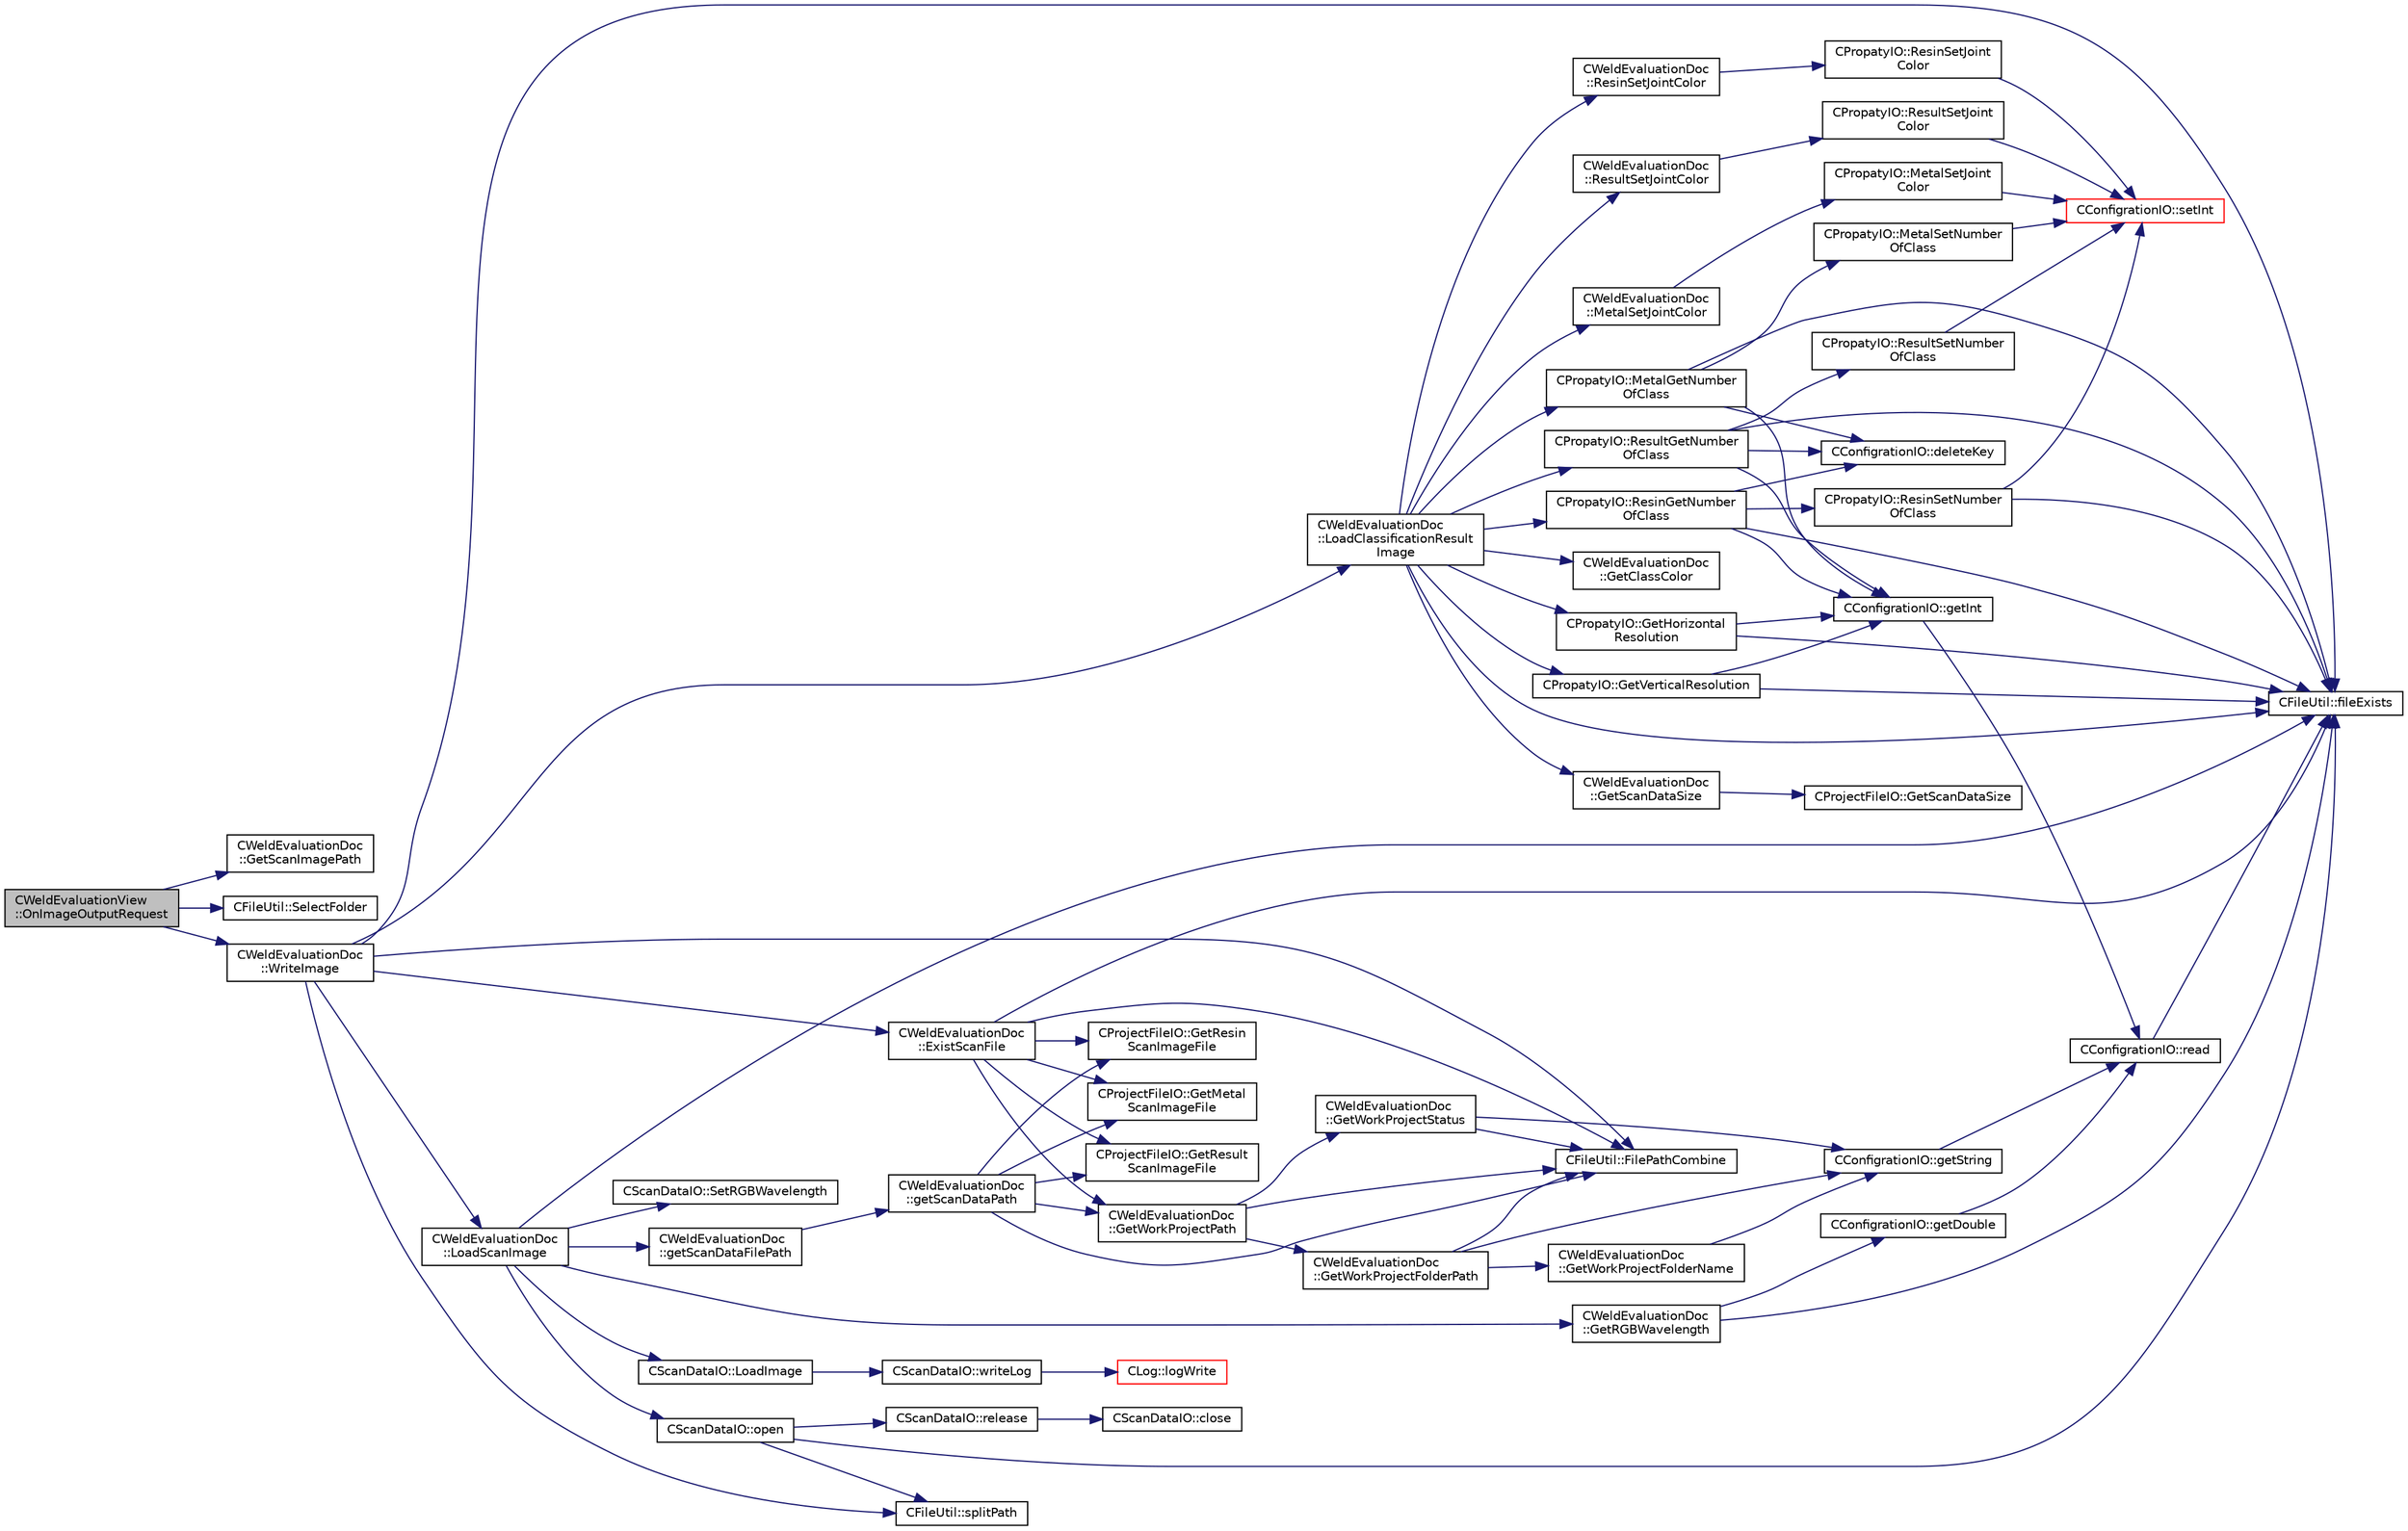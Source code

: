 digraph "CWeldEvaluationView::OnImageOutputRequest"
{
 // LATEX_PDF_SIZE
  edge [fontname="Helvetica",fontsize="10",labelfontname="Helvetica",labelfontsize="10"];
  node [fontname="Helvetica",fontsize="10",shape=record];
  rankdir="LR";
  Node1 [label="CWeldEvaluationView\l::OnImageOutputRequest",height=0.2,width=0.4,color="black", fillcolor="grey75", style="filled", fontcolor="black",tooltip="画像出力要求"];
  Node1 -> Node2 [color="midnightblue",fontsize="10",style="solid",fontname="Helvetica"];
  Node2 [label="CWeldEvaluationDoc\l::GetScanImagePath",height=0.2,width=0.4,color="black", fillcolor="white", style="filled",URL="$class_c_weld_evaluation_doc.html#a3a1305db13ed5cb73a6debfd0b67c89a",tooltip="プロジェクトからのスキャンイメージファイルパス取得"];
  Node1 -> Node3 [color="midnightblue",fontsize="10",style="solid",fontname="Helvetica"];
  Node3 [label="CFileUtil::SelectFolder",height=0.2,width=0.4,color="black", fillcolor="white", style="filled",URL="$class_c_file_util.html#addb1b54c1b8a2a289da96fc5c7705a21",tooltip="フォルダ選択"];
  Node1 -> Node4 [color="midnightblue",fontsize="10",style="solid",fontname="Helvetica"];
  Node4 [label="CWeldEvaluationDoc\l::WriteImage",height=0.2,width=0.4,color="black", fillcolor="white", style="filled",URL="$class_c_weld_evaluation_doc.html#a898813fc506ac6765717271c8d944663",tooltip="スキャンイメージの保存"];
  Node4 -> Node5 [color="midnightblue",fontsize="10",style="solid",fontname="Helvetica"];
  Node5 [label="CWeldEvaluationDoc\l::ExistScanFile",height=0.2,width=0.4,color="black", fillcolor="white", style="filled",URL="$class_c_weld_evaluation_doc.html#a41aafce3ebbfa44a9741100ed1134583",tooltip="スキャンファイルの設定有無判定"];
  Node5 -> Node6 [color="midnightblue",fontsize="10",style="solid",fontname="Helvetica"];
  Node6 [label="CFileUtil::fileExists",height=0.2,width=0.4,color="black", fillcolor="white", style="filled",URL="$class_c_file_util.html#a9a8b3e89af30c1826d518719aad2c3df",tooltip="ファイルが存在するかを確認する"];
  Node5 -> Node7 [color="midnightblue",fontsize="10",style="solid",fontname="Helvetica"];
  Node7 [label="CFileUtil::FilePathCombine",height=0.2,width=0.4,color="black", fillcolor="white", style="filled",URL="$class_c_file_util.html#abc548d0aa8583bfd6f185c08711b1ec7",tooltip="ファイルパスの作成"];
  Node5 -> Node8 [color="midnightblue",fontsize="10",style="solid",fontname="Helvetica"];
  Node8 [label="CProjectFileIO::GetMetal\lScanImageFile",height=0.2,width=0.4,color="black", fillcolor="white", style="filled",URL="$class_c_project_file_i_o.html#a9b2b2b42f5c25ec3e352dd5b2226b8a2",tooltip="金属面スキャン画像ファイル名の取得"];
  Node5 -> Node9 [color="midnightblue",fontsize="10",style="solid",fontname="Helvetica"];
  Node9 [label="CProjectFileIO::GetResin\lScanImageFile",height=0.2,width=0.4,color="black", fillcolor="white", style="filled",URL="$class_c_project_file_i_o.html#a4c86e9e72a5fdb38be8698a214f4a21e",tooltip="樹脂面スキャン画像ファイル名の取得"];
  Node5 -> Node10 [color="midnightblue",fontsize="10",style="solid",fontname="Helvetica"];
  Node10 [label="CProjectFileIO::GetResult\lScanImageFile",height=0.2,width=0.4,color="black", fillcolor="white", style="filled",URL="$class_c_project_file_i_o.html#ae329fa86b9074317f82eb6fb80d03f37",tooltip="接合結果画像スキャン画像ファイル名の取得"];
  Node5 -> Node11 [color="midnightblue",fontsize="10",style="solid",fontname="Helvetica"];
  Node11 [label="CWeldEvaluationDoc\l::GetWorkProjectPath",height=0.2,width=0.4,color="black", fillcolor="white", style="filled",URL="$class_c_weld_evaluation_doc.html#ab9b811efdecb8b32d42d8eaeba752b23",tooltip="ワークプロジェクトパスの取得"];
  Node11 -> Node7 [color="midnightblue",fontsize="10",style="solid",fontname="Helvetica"];
  Node11 -> Node12 [color="midnightblue",fontsize="10",style="solid",fontname="Helvetica"];
  Node12 [label="CWeldEvaluationDoc\l::GetWorkProjectFolderPath",height=0.2,width=0.4,color="black", fillcolor="white", style="filled",URL="$class_c_weld_evaluation_doc.html#ad87e80d1bd51455408e6b782912c3036",tooltip="ワークプロジェクトのルートパス取得"];
  Node12 -> Node7 [color="midnightblue",fontsize="10",style="solid",fontname="Helvetica"];
  Node12 -> Node13 [color="midnightblue",fontsize="10",style="solid",fontname="Helvetica"];
  Node13 [label="CConfigrationIO::getString",height=0.2,width=0.4,color="black", fillcolor="white", style="filled",URL="$class_c_configration_i_o.html#a1c72779785c9de9ab2525d7320d12658",tooltip="指定セクションのキー値（文字列）を取得"];
  Node13 -> Node14 [color="midnightblue",fontsize="10",style="solid",fontname="Helvetica"];
  Node14 [label="CConfigrationIO::read",height=0.2,width=0.4,color="black", fillcolor="white", style="filled",URL="$class_c_configration_i_o.html#a73ecbb6f7141bad005e290e9f48c576f",tooltip="指定セクションのキー値を取得"];
  Node14 -> Node6 [color="midnightblue",fontsize="10",style="solid",fontname="Helvetica"];
  Node12 -> Node15 [color="midnightblue",fontsize="10",style="solid",fontname="Helvetica"];
  Node15 [label="CWeldEvaluationDoc\l::GetWorkProjectFolderName",height=0.2,width=0.4,color="black", fillcolor="white", style="filled",URL="$class_c_weld_evaluation_doc.html#a257f53f62470c8a5bde34819d1843362",tooltip="ワークプロジェクト名の取得"];
  Node15 -> Node13 [color="midnightblue",fontsize="10",style="solid",fontname="Helvetica"];
  Node11 -> Node16 [color="midnightblue",fontsize="10",style="solid",fontname="Helvetica"];
  Node16 [label="CWeldEvaluationDoc\l::GetWorkProjectStatus",height=0.2,width=0.4,color="black", fillcolor="white", style="filled",URL="$class_c_weld_evaluation_doc.html#a827c581753a1e8dab5c6a6437e8d1696",tooltip="プロジェクトステータス取得"];
  Node16 -> Node7 [color="midnightblue",fontsize="10",style="solid",fontname="Helvetica"];
  Node16 -> Node13 [color="midnightblue",fontsize="10",style="solid",fontname="Helvetica"];
  Node4 -> Node6 [color="midnightblue",fontsize="10",style="solid",fontname="Helvetica"];
  Node4 -> Node7 [color="midnightblue",fontsize="10",style="solid",fontname="Helvetica"];
  Node4 -> Node17 [color="midnightblue",fontsize="10",style="solid",fontname="Helvetica"];
  Node17 [label="CWeldEvaluationDoc\l::LoadClassificationResult\lImage",height=0.2,width=0.4,color="black", fillcolor="white", style="filled",URL="$class_c_weld_evaluation_doc.html#a8cccd8cb66df552066d96c31b9255389",tooltip="分類結果の画像データ取得"];
  Node17 -> Node6 [color="midnightblue",fontsize="10",style="solid",fontname="Helvetica"];
  Node17 -> Node18 [color="midnightblue",fontsize="10",style="solid",fontname="Helvetica"];
  Node18 [label="CWeldEvaluationDoc\l::GetClassColor",height=0.2,width=0.4,color="black", fillcolor="white", style="filled",URL="$class_c_weld_evaluation_doc.html#aa987b313bea18fb37c1b7b7c778c0e71",tooltip="クラスに対応する色の取得"];
  Node17 -> Node19 [color="midnightblue",fontsize="10",style="solid",fontname="Helvetica"];
  Node19 [label="CPropatyIO::GetHorizontal\lResolution",height=0.2,width=0.4,color="black", fillcolor="white", style="filled",URL="$class_c_propaty_i_o.html#a39ef807cadcf61a48b387e47ca5bdfde",tooltip="横方向の解像度の取得"];
  Node19 -> Node6 [color="midnightblue",fontsize="10",style="solid",fontname="Helvetica"];
  Node19 -> Node20 [color="midnightblue",fontsize="10",style="solid",fontname="Helvetica"];
  Node20 [label="CConfigrationIO::getInt",height=0.2,width=0.4,color="black", fillcolor="white", style="filled",URL="$class_c_configration_i_o.html#a60d2dbaa282946adcc42ebd04fc08805",tooltip="指定セクションのキー値（整数）を取得"];
  Node20 -> Node14 [color="midnightblue",fontsize="10",style="solid",fontname="Helvetica"];
  Node17 -> Node21 [color="midnightblue",fontsize="10",style="solid",fontname="Helvetica"];
  Node21 [label="CWeldEvaluationDoc\l::GetScanDataSize",height=0.2,width=0.4,color="black", fillcolor="white", style="filled",URL="$class_c_weld_evaluation_doc.html#a8af3aff5f5a24234512bb784fc4df822",tooltip="プロジェクトからスキャンデータの縦横サイズの取得"];
  Node21 -> Node22 [color="midnightblue",fontsize="10",style="solid",fontname="Helvetica"];
  Node22 [label="CProjectFileIO::GetScanDataSize",height=0.2,width=0.4,color="black", fillcolor="white", style="filled",URL="$class_c_project_file_i_o.html#a8edee7c70a837ef023b2356cf41f1055",tooltip="スキャンデータのサイズ取得"];
  Node17 -> Node23 [color="midnightblue",fontsize="10",style="solid",fontname="Helvetica"];
  Node23 [label="CPropatyIO::GetVerticalResolution",height=0.2,width=0.4,color="black", fillcolor="white", style="filled",URL="$class_c_propaty_i_o.html#a6cc4479cfd0b46ed6189985fcf02bbad",tooltip="縦方向の解像度の取得"];
  Node23 -> Node6 [color="midnightblue",fontsize="10",style="solid",fontname="Helvetica"];
  Node23 -> Node20 [color="midnightblue",fontsize="10",style="solid",fontname="Helvetica"];
  Node17 -> Node24 [color="midnightblue",fontsize="10",style="solid",fontname="Helvetica"];
  Node24 [label="CPropatyIO::MetalGetNumber\lOfClass",height=0.2,width=0.4,color="black", fillcolor="white", style="filled",URL="$class_c_propaty_i_o.html#a16a55c3db357af77e875c008c5837dee",tooltip="金属面の分類数の取得"];
  Node24 -> Node25 [color="midnightblue",fontsize="10",style="solid",fontname="Helvetica"];
  Node25 [label="CConfigrationIO::deleteKey",height=0.2,width=0.4,color="black", fillcolor="white", style="filled",URL="$class_c_configration_i_o.html#a502e7c8a4d1a173bf0637e9704ebd980",tooltip="指定セクションのキーにを削除"];
  Node24 -> Node6 [color="midnightblue",fontsize="10",style="solid",fontname="Helvetica"];
  Node24 -> Node20 [color="midnightblue",fontsize="10",style="solid",fontname="Helvetica"];
  Node24 -> Node26 [color="midnightblue",fontsize="10",style="solid",fontname="Helvetica"];
  Node26 [label="CPropatyIO::MetalSetNumber\lOfClass",height=0.2,width=0.4,color="black", fillcolor="white", style="filled",URL="$class_c_propaty_i_o.html#ab263d6b737c5fb9a6a75a8319506cddb",tooltip="金属面の分類数の設定"];
  Node26 -> Node27 [color="midnightblue",fontsize="10",style="solid",fontname="Helvetica"];
  Node27 [label="CConfigrationIO::setInt",height=0.2,width=0.4,color="red", fillcolor="white", style="filled",URL="$class_c_configration_i_o.html#ae2b2f069a5eb2e6e40db50c09d6f71a5",tooltip="指定セクションのキーに整数値を設定"];
  Node17 -> Node29 [color="midnightblue",fontsize="10",style="solid",fontname="Helvetica"];
  Node29 [label="CWeldEvaluationDoc\l::MetalSetJointColor",height=0.2,width=0.4,color="black", fillcolor="white", style="filled",URL="$class_c_weld_evaluation_doc.html#a0dcfe2f1565b1e4cea83f0ba1deb540c",tooltip="金属面の接合色の設定"];
  Node29 -> Node30 [color="midnightblue",fontsize="10",style="solid",fontname="Helvetica"];
  Node30 [label="CPropatyIO::MetalSetJoint\lColor",height=0.2,width=0.4,color="black", fillcolor="white", style="filled",URL="$class_c_propaty_i_o.html#a51608d8b45c5cc2bb21e34b6677244f0",tooltip="金属面の接合色の設定"];
  Node30 -> Node27 [color="midnightblue",fontsize="10",style="solid",fontname="Helvetica"];
  Node17 -> Node31 [color="midnightblue",fontsize="10",style="solid",fontname="Helvetica"];
  Node31 [label="CPropatyIO::ResinGetNumber\lOfClass",height=0.2,width=0.4,color="black", fillcolor="white", style="filled",URL="$class_c_propaty_i_o.html#a4ccce7edae07c0d331960ca1104aa375",tooltip="樹脂面の分類数の取得"];
  Node31 -> Node25 [color="midnightblue",fontsize="10",style="solid",fontname="Helvetica"];
  Node31 -> Node6 [color="midnightblue",fontsize="10",style="solid",fontname="Helvetica"];
  Node31 -> Node20 [color="midnightblue",fontsize="10",style="solid",fontname="Helvetica"];
  Node31 -> Node32 [color="midnightblue",fontsize="10",style="solid",fontname="Helvetica"];
  Node32 [label="CPropatyIO::ResinSetNumber\lOfClass",height=0.2,width=0.4,color="black", fillcolor="white", style="filled",URL="$class_c_propaty_i_o.html#a6a2f279575582b3b5fd0fc78d44313bf",tooltip="樹脂面の分類数の設定"];
  Node32 -> Node6 [color="midnightblue",fontsize="10",style="solid",fontname="Helvetica"];
  Node32 -> Node27 [color="midnightblue",fontsize="10",style="solid",fontname="Helvetica"];
  Node17 -> Node33 [color="midnightblue",fontsize="10",style="solid",fontname="Helvetica"];
  Node33 [label="CWeldEvaluationDoc\l::ResinSetJointColor",height=0.2,width=0.4,color="black", fillcolor="white", style="filled",URL="$class_c_weld_evaluation_doc.html#aaf723bdc82ec7ede125b473a0ba36672",tooltip="樹脂面の接合色の設定"];
  Node33 -> Node34 [color="midnightblue",fontsize="10",style="solid",fontname="Helvetica"];
  Node34 [label="CPropatyIO::ResinSetJoint\lColor",height=0.2,width=0.4,color="black", fillcolor="white", style="filled",URL="$class_c_propaty_i_o.html#a7d32eed90f0a3eab1ae76df4c2d0c643",tooltip="樹脂面の接合色の設定"];
  Node34 -> Node27 [color="midnightblue",fontsize="10",style="solid",fontname="Helvetica"];
  Node17 -> Node35 [color="midnightblue",fontsize="10",style="solid",fontname="Helvetica"];
  Node35 [label="CPropatyIO::ResultGetNumber\lOfClass",height=0.2,width=0.4,color="black", fillcolor="white", style="filled",URL="$class_c_propaty_i_o.html#a3c255aa66e4a529223b8fc4dcaf4df18",tooltip="接合結果の分類数の取得"];
  Node35 -> Node25 [color="midnightblue",fontsize="10",style="solid",fontname="Helvetica"];
  Node35 -> Node6 [color="midnightblue",fontsize="10",style="solid",fontname="Helvetica"];
  Node35 -> Node20 [color="midnightblue",fontsize="10",style="solid",fontname="Helvetica"];
  Node35 -> Node36 [color="midnightblue",fontsize="10",style="solid",fontname="Helvetica"];
  Node36 [label="CPropatyIO::ResultSetNumber\lOfClass",height=0.2,width=0.4,color="black", fillcolor="white", style="filled",URL="$class_c_propaty_i_o.html#a5d8a3b2d8be1e1c95293c525278ccc4b",tooltip="接合結果の分類数の設定"];
  Node36 -> Node27 [color="midnightblue",fontsize="10",style="solid",fontname="Helvetica"];
  Node17 -> Node37 [color="midnightblue",fontsize="10",style="solid",fontname="Helvetica"];
  Node37 [label="CWeldEvaluationDoc\l::ResultSetJointColor",height=0.2,width=0.4,color="black", fillcolor="white", style="filled",URL="$class_c_weld_evaluation_doc.html#a0f2821f9a37db33b82a9d9dccda92c81",tooltip="接合結果の接合色の設定"];
  Node37 -> Node38 [color="midnightblue",fontsize="10",style="solid",fontname="Helvetica"];
  Node38 [label="CPropatyIO::ResultSetJoint\lColor",height=0.2,width=0.4,color="black", fillcolor="white", style="filled",URL="$class_c_propaty_i_o.html#a16b3e539746c24e961b939c92634938c",tooltip="接合結果の接合色の設定"];
  Node38 -> Node27 [color="midnightblue",fontsize="10",style="solid",fontname="Helvetica"];
  Node4 -> Node39 [color="midnightblue",fontsize="10",style="solid",fontname="Helvetica"];
  Node39 [label="CWeldEvaluationDoc\l::LoadScanImage",height=0.2,width=0.4,color="black", fillcolor="white", style="filled",URL="$class_c_weld_evaluation_doc.html#a7b289ccf358a0ad255596c59196a3bd0",tooltip="スキャンデータイメージの取得"];
  Node39 -> Node6 [color="midnightblue",fontsize="10",style="solid",fontname="Helvetica"];
  Node39 -> Node40 [color="midnightblue",fontsize="10",style="solid",fontname="Helvetica"];
  Node40 [label="CWeldEvaluationDoc\l::GetRGBWavelength",height=0.2,width=0.4,color="black", fillcolor="white", style="filled",URL="$class_c_weld_evaluation_doc.html#ae577258982004882884d764ae48164eb",tooltip="RGBに対応する波長の取得"];
  Node40 -> Node6 [color="midnightblue",fontsize="10",style="solid",fontname="Helvetica"];
  Node40 -> Node41 [color="midnightblue",fontsize="10",style="solid",fontname="Helvetica"];
  Node41 [label="CConfigrationIO::getDouble",height=0.2,width=0.4,color="black", fillcolor="white", style="filled",URL="$class_c_configration_i_o.html#a460fe4c9b31d05649b998bcf78f2568d",tooltip="指定セクションのキー値（浮動小数点）を取得"];
  Node41 -> Node14 [color="midnightblue",fontsize="10",style="solid",fontname="Helvetica"];
  Node39 -> Node42 [color="midnightblue",fontsize="10",style="solid",fontname="Helvetica"];
  Node42 [label="CWeldEvaluationDoc\l::getScanDataFilePath",height=0.2,width=0.4,color="black", fillcolor="white", style="filled",URL="$class_c_weld_evaluation_doc.html#a20f4912ddc5aef772cd12ec334e55f04",tooltip="スキャンデータファイルパス取得"];
  Node42 -> Node43 [color="midnightblue",fontsize="10",style="solid",fontname="Helvetica"];
  Node43 [label="CWeldEvaluationDoc\l::getScanDataPath",height=0.2,width=0.4,color="black", fillcolor="white", style="filled",URL="$class_c_weld_evaluation_doc.html#a18363dcc891c5e076681195958f7ab18",tooltip="スキャンファイルパス取得（拡張子なし）"];
  Node43 -> Node7 [color="midnightblue",fontsize="10",style="solid",fontname="Helvetica"];
  Node43 -> Node8 [color="midnightblue",fontsize="10",style="solid",fontname="Helvetica"];
  Node43 -> Node9 [color="midnightblue",fontsize="10",style="solid",fontname="Helvetica"];
  Node43 -> Node10 [color="midnightblue",fontsize="10",style="solid",fontname="Helvetica"];
  Node43 -> Node11 [color="midnightblue",fontsize="10",style="solid",fontname="Helvetica"];
  Node39 -> Node44 [color="midnightblue",fontsize="10",style="solid",fontname="Helvetica"];
  Node44 [label="CScanDataIO::LoadImage",height=0.2,width=0.4,color="black", fillcolor="white", style="filled",URL="$class_c_scan_data_i_o.html#a3be95afdfa7914f7a2acbc003048e3ff",tooltip="画像データ取得"];
  Node44 -> Node45 [color="midnightblue",fontsize="10",style="solid",fontname="Helvetica"];
  Node45 [label="CScanDataIO::writeLog",height=0.2,width=0.4,color="black", fillcolor="white", style="filled",URL="$class_c_scan_data_i_o.html#a5be204207783efd8238a8928cdb5c061",tooltip="ログ出力"];
  Node45 -> Node46 [color="midnightblue",fontsize="10",style="solid",fontname="Helvetica"];
  Node46 [label="CLog::logWrite",height=0.2,width=0.4,color="red", fillcolor="white", style="filled",URL="$class_c_log.html#ac31d4dac2937ba01a36d1a3b44b83d70",tooltip="ログの出力"];
  Node39 -> Node52 [color="midnightblue",fontsize="10",style="solid",fontname="Helvetica"];
  Node52 [label="CScanDataIO::open",height=0.2,width=0.4,color="black", fillcolor="white", style="filled",URL="$class_c_scan_data_i_o.html#ae86f36b123901fbe038ff0f1669192bd",tooltip="オープン"];
  Node52 -> Node6 [color="midnightblue",fontsize="10",style="solid",fontname="Helvetica"];
  Node52 -> Node53 [color="midnightblue",fontsize="10",style="solid",fontname="Helvetica"];
  Node53 [label="CScanDataIO::release",height=0.2,width=0.4,color="black", fillcolor="white", style="filled",URL="$class_c_scan_data_i_o.html#a74d77b0c697e9eab35f6f233be162c27",tooltip="CubeFloatの解放"];
  Node53 -> Node54 [color="midnightblue",fontsize="10",style="solid",fontname="Helvetica"];
  Node54 [label="CScanDataIO::close",height=0.2,width=0.4,color="black", fillcolor="white", style="filled",URL="$class_c_scan_data_i_o.html#ae8fcb4c73d65ae2bcdff6f833fc93e29",tooltip="CubeFloatのクローズ"];
  Node52 -> Node55 [color="midnightblue",fontsize="10",style="solid",fontname="Helvetica"];
  Node55 [label="CFileUtil::splitPath",height=0.2,width=0.4,color="black", fillcolor="white", style="filled",URL="$class_c_file_util.html#acd0ab529d0f67b3a1d783e9b954c5576",tooltip="フィルパスを分解する"];
  Node39 -> Node56 [color="midnightblue",fontsize="10",style="solid",fontname="Helvetica"];
  Node56 [label="CScanDataIO::SetRGBWavelength",height=0.2,width=0.4,color="black", fillcolor="white", style="filled",URL="$class_c_scan_data_i_o.html#a3ba9d84a8f4d7ee6c78590ac210f41a4",tooltip="カラー波長の設定"];
  Node4 -> Node55 [color="midnightblue",fontsize="10",style="solid",fontname="Helvetica"];
}
